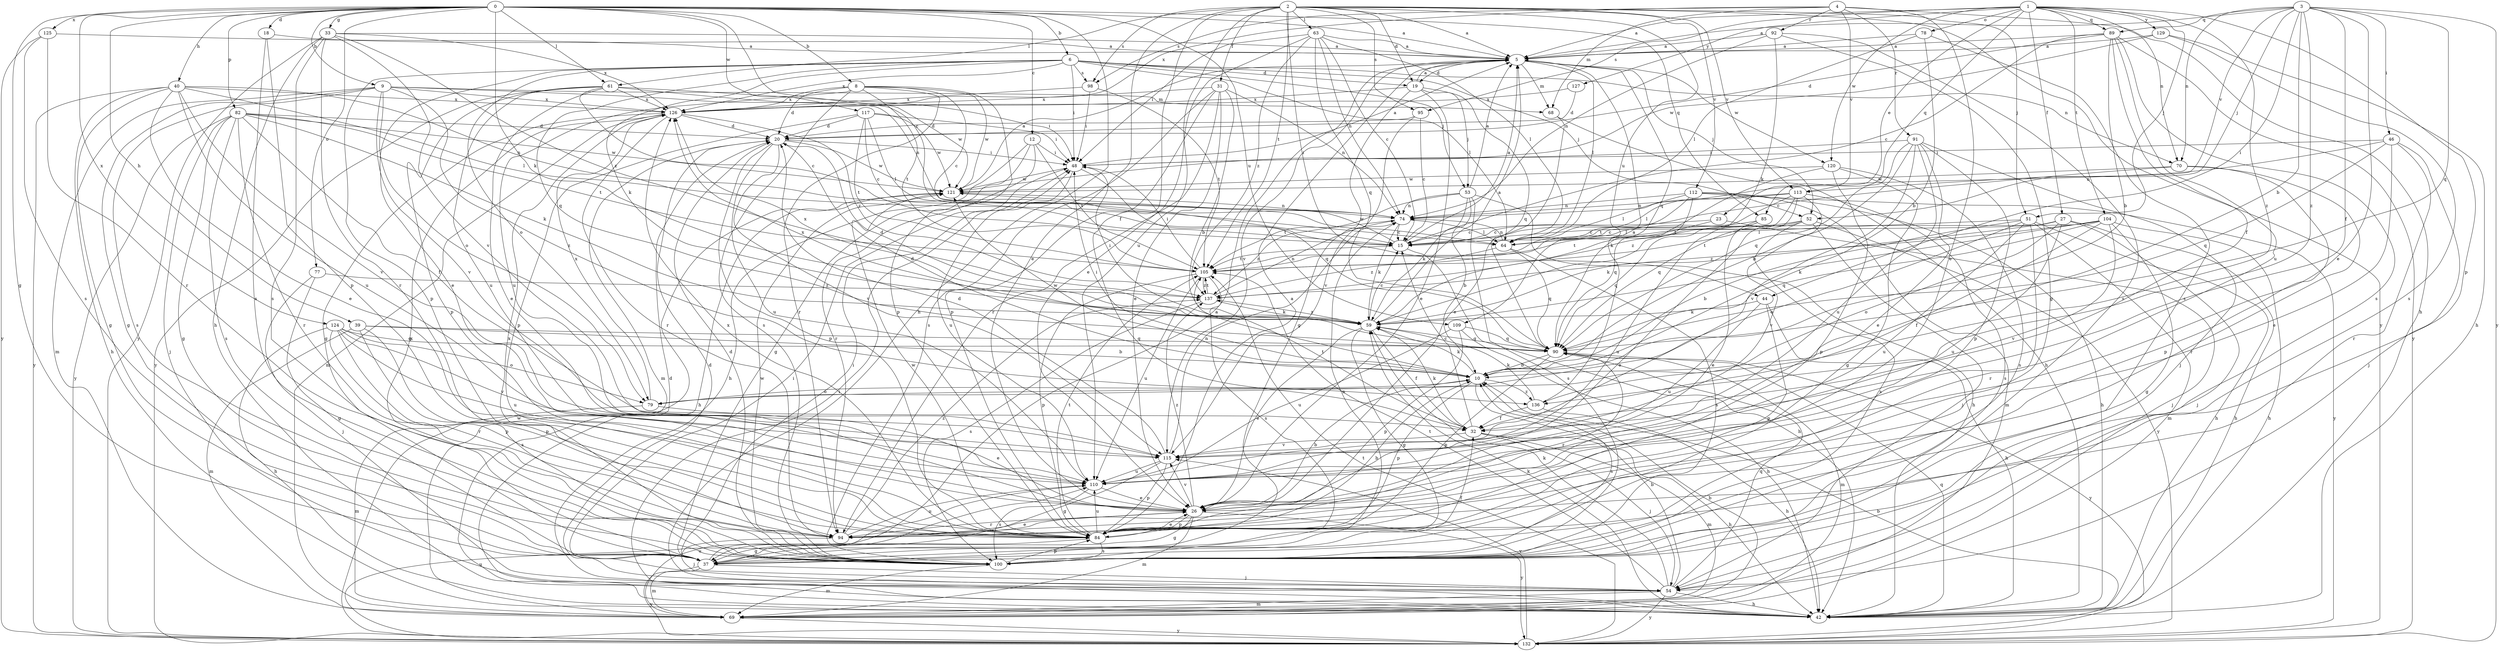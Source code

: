 strict digraph  {
0;
1;
2;
3;
4;
5;
6;
8;
9;
10;
12;
15;
18;
19;
20;
23;
26;
27;
31;
32;
33;
37;
39;
40;
42;
44;
46;
48;
51;
52;
53;
54;
59;
61;
63;
64;
68;
69;
70;
74;
77;
78;
79;
82;
84;
85;
89;
90;
91;
92;
94;
95;
98;
100;
104;
105;
109;
110;
112;
113;
115;
117;
120;
121;
124;
125;
126;
127;
129;
132;
136;
137;
0 -> 5  [label=a];
0 -> 6  [label=b];
0 -> 8  [label=b];
0 -> 9  [label=b];
0 -> 12  [label=c];
0 -> 15  [label=c];
0 -> 18  [label=d];
0 -> 33  [label=g];
0 -> 37  [label=g];
0 -> 39  [label=h];
0 -> 40  [label=h];
0 -> 42  [label=h];
0 -> 59  [label=k];
0 -> 61  [label=l];
0 -> 77  [label=o];
0 -> 82  [label=p];
0 -> 85  [label=q];
0 -> 109  [label=u];
0 -> 117  [label=w];
0 -> 124  [label=x];
0 -> 125  [label=x];
1 -> 5  [label=a];
1 -> 23  [label=e];
1 -> 27  [label=f];
1 -> 51  [label=j];
1 -> 70  [label=n];
1 -> 78  [label=o];
1 -> 84  [label=p];
1 -> 85  [label=q];
1 -> 89  [label=q];
1 -> 95  [label=s];
1 -> 104  [label=t];
1 -> 120  [label=w];
1 -> 127  [label=y];
1 -> 129  [label=y];
1 -> 136  [label=z];
2 -> 5  [label=a];
2 -> 19  [label=d];
2 -> 26  [label=e];
2 -> 31  [label=f];
2 -> 32  [label=f];
2 -> 44  [label=i];
2 -> 51  [label=j];
2 -> 61  [label=l];
2 -> 63  [label=l];
2 -> 95  [label=s];
2 -> 98  [label=s];
2 -> 105  [label=t];
2 -> 109  [label=u];
2 -> 110  [label=u];
2 -> 112  [label=v];
2 -> 113  [label=v];
2 -> 132  [label=y];
3 -> 5  [label=a];
3 -> 10  [label=b];
3 -> 26  [label=e];
3 -> 32  [label=f];
3 -> 44  [label=i];
3 -> 46  [label=i];
3 -> 52  [label=j];
3 -> 70  [label=n];
3 -> 89  [label=q];
3 -> 90  [label=q];
3 -> 113  [label=v];
3 -> 132  [label=y];
3 -> 136  [label=z];
4 -> 26  [label=e];
4 -> 42  [label=h];
4 -> 68  [label=m];
4 -> 91  [label=r];
4 -> 92  [label=r];
4 -> 98  [label=s];
4 -> 113  [label=v];
4 -> 126  [label=x];
5 -> 19  [label=d];
5 -> 52  [label=j];
5 -> 64  [label=l];
5 -> 68  [label=m];
5 -> 90  [label=q];
5 -> 115  [label=v];
5 -> 120  [label=w];
6 -> 19  [label=d];
6 -> 26  [label=e];
6 -> 48  [label=i];
6 -> 52  [label=j];
6 -> 53  [label=j];
6 -> 59  [label=k];
6 -> 64  [label=l];
6 -> 70  [label=n];
6 -> 79  [label=o];
6 -> 84  [label=p];
6 -> 90  [label=q];
6 -> 98  [label=s];
6 -> 126  [label=x];
8 -> 15  [label=c];
8 -> 20  [label=d];
8 -> 84  [label=p];
8 -> 94  [label=r];
8 -> 100  [label=s];
8 -> 105  [label=t];
8 -> 110  [label=u];
8 -> 121  [label=w];
8 -> 126  [label=x];
9 -> 37  [label=g];
9 -> 68  [label=m];
9 -> 69  [label=m];
9 -> 74  [label=n];
9 -> 79  [label=o];
9 -> 100  [label=s];
9 -> 115  [label=v];
9 -> 126  [label=x];
9 -> 136  [label=z];
10 -> 20  [label=d];
10 -> 48  [label=i];
10 -> 59  [label=k];
10 -> 79  [label=o];
10 -> 84  [label=p];
10 -> 100  [label=s];
10 -> 121  [label=w];
10 -> 136  [label=z];
12 -> 37  [label=g];
12 -> 42  [label=h];
12 -> 48  [label=i];
12 -> 94  [label=r];
12 -> 105  [label=t];
15 -> 5  [label=a];
15 -> 42  [label=h];
15 -> 105  [label=t];
15 -> 121  [label=w];
18 -> 5  [label=a];
18 -> 84  [label=p];
18 -> 100  [label=s];
19 -> 5  [label=a];
19 -> 26  [label=e];
19 -> 37  [label=g];
19 -> 53  [label=j];
19 -> 90  [label=q];
19 -> 126  [label=x];
20 -> 48  [label=i];
20 -> 69  [label=m];
20 -> 84  [label=p];
20 -> 110  [label=u];
20 -> 115  [label=v];
20 -> 121  [label=w];
23 -> 15  [label=c];
23 -> 54  [label=j];
23 -> 105  [label=t];
26 -> 10  [label=b];
26 -> 37  [label=g];
26 -> 69  [label=m];
26 -> 84  [label=p];
26 -> 94  [label=r];
26 -> 115  [label=v];
26 -> 132  [label=y];
26 -> 137  [label=z];
27 -> 15  [label=c];
27 -> 42  [label=h];
27 -> 54  [label=j];
27 -> 59  [label=k];
27 -> 79  [label=o];
27 -> 110  [label=u];
31 -> 10  [label=b];
31 -> 26  [label=e];
31 -> 74  [label=n];
31 -> 84  [label=p];
31 -> 94  [label=r];
31 -> 100  [label=s];
31 -> 126  [label=x];
32 -> 15  [label=c];
32 -> 42  [label=h];
32 -> 54  [label=j];
32 -> 59  [label=k];
32 -> 69  [label=m];
32 -> 105  [label=t];
32 -> 115  [label=v];
33 -> 5  [label=a];
33 -> 42  [label=h];
33 -> 94  [label=r];
33 -> 100  [label=s];
33 -> 115  [label=v];
33 -> 126  [label=x];
33 -> 132  [label=y];
33 -> 137  [label=z];
37 -> 5  [label=a];
37 -> 32  [label=f];
37 -> 48  [label=i];
37 -> 54  [label=j];
37 -> 69  [label=m];
37 -> 74  [label=n];
37 -> 126  [label=x];
37 -> 132  [label=y];
39 -> 10  [label=b];
39 -> 69  [label=m];
39 -> 84  [label=p];
39 -> 90  [label=q];
39 -> 100  [label=s];
40 -> 26  [label=e];
40 -> 37  [label=g];
40 -> 42  [label=h];
40 -> 64  [label=l];
40 -> 74  [label=n];
40 -> 110  [label=u];
40 -> 115  [label=v];
40 -> 126  [label=x];
40 -> 132  [label=y];
42 -> 20  [label=d];
42 -> 48  [label=i];
42 -> 59  [label=k];
42 -> 90  [label=q];
44 -> 42  [label=h];
44 -> 59  [label=k];
44 -> 84  [label=p];
44 -> 110  [label=u];
46 -> 26  [label=e];
46 -> 48  [label=i];
46 -> 54  [label=j];
46 -> 74  [label=n];
46 -> 90  [label=q];
46 -> 94  [label=r];
48 -> 5  [label=a];
48 -> 90  [label=q];
48 -> 110  [label=u];
48 -> 121  [label=w];
51 -> 10  [label=b];
51 -> 42  [label=h];
51 -> 64  [label=l];
51 -> 69  [label=m];
51 -> 79  [label=o];
51 -> 94  [label=r];
51 -> 110  [label=u];
52 -> 26  [label=e];
52 -> 54  [label=j];
52 -> 64  [label=l];
52 -> 100  [label=s];
52 -> 105  [label=t];
52 -> 132  [label=y];
53 -> 5  [label=a];
53 -> 10  [label=b];
53 -> 42  [label=h];
53 -> 59  [label=k];
53 -> 74  [label=n];
53 -> 100  [label=s];
53 -> 105  [label=t];
54 -> 10  [label=b];
54 -> 20  [label=d];
54 -> 42  [label=h];
54 -> 48  [label=i];
54 -> 59  [label=k];
54 -> 69  [label=m];
54 -> 90  [label=q];
54 -> 105  [label=t];
54 -> 132  [label=y];
59 -> 5  [label=a];
59 -> 15  [label=c];
59 -> 20  [label=d];
59 -> 26  [label=e];
59 -> 32  [label=f];
59 -> 37  [label=g];
59 -> 48  [label=i];
59 -> 90  [label=q];
59 -> 126  [label=x];
59 -> 137  [label=z];
61 -> 15  [label=c];
61 -> 26  [label=e];
61 -> 48  [label=i];
61 -> 84  [label=p];
61 -> 110  [label=u];
61 -> 121  [label=w];
61 -> 126  [label=x];
61 -> 132  [label=y];
63 -> 5  [label=a];
63 -> 15  [label=c];
63 -> 26  [label=e];
63 -> 48  [label=i];
63 -> 64  [label=l];
63 -> 74  [label=n];
63 -> 90  [label=q];
63 -> 137  [label=z];
64 -> 74  [label=n];
64 -> 90  [label=q];
64 -> 100  [label=s];
64 -> 137  [label=z];
68 -> 26  [label=e];
68 -> 42  [label=h];
69 -> 10  [label=b];
69 -> 110  [label=u];
69 -> 132  [label=y];
70 -> 15  [label=c];
70 -> 84  [label=p];
70 -> 94  [label=r];
70 -> 121  [label=w];
74 -> 15  [label=c];
74 -> 59  [label=k];
74 -> 64  [label=l];
74 -> 137  [label=z];
77 -> 37  [label=g];
77 -> 54  [label=j];
77 -> 137  [label=z];
78 -> 5  [label=a];
78 -> 10  [label=b];
78 -> 64  [label=l];
78 -> 100  [label=s];
79 -> 26  [label=e];
79 -> 69  [label=m];
79 -> 126  [label=x];
82 -> 20  [label=d];
82 -> 32  [label=f];
82 -> 37  [label=g];
82 -> 54  [label=j];
82 -> 59  [label=k];
82 -> 94  [label=r];
82 -> 100  [label=s];
82 -> 105  [label=t];
82 -> 121  [label=w];
82 -> 132  [label=y];
84 -> 5  [label=a];
84 -> 10  [label=b];
84 -> 26  [label=e];
84 -> 37  [label=g];
84 -> 100  [label=s];
84 -> 105  [label=t];
84 -> 110  [label=u];
84 -> 121  [label=w];
84 -> 126  [label=x];
85 -> 15  [label=c];
85 -> 26  [label=e];
85 -> 90  [label=q];
85 -> 110  [label=u];
89 -> 5  [label=a];
89 -> 10  [label=b];
89 -> 15  [label=c];
89 -> 20  [label=d];
89 -> 32  [label=f];
89 -> 100  [label=s];
89 -> 110  [label=u];
89 -> 132  [label=y];
90 -> 10  [label=b];
90 -> 69  [label=m];
90 -> 84  [label=p];
90 -> 94  [label=r];
90 -> 126  [label=x];
90 -> 132  [label=y];
91 -> 10  [label=b];
91 -> 26  [label=e];
91 -> 48  [label=i];
91 -> 54  [label=j];
91 -> 84  [label=p];
91 -> 90  [label=q];
91 -> 110  [label=u];
91 -> 115  [label=v];
92 -> 5  [label=a];
92 -> 37  [label=g];
92 -> 59  [label=k];
92 -> 74  [label=n];
92 -> 100  [label=s];
94 -> 26  [label=e];
94 -> 54  [label=j];
94 -> 110  [label=u];
94 -> 137  [label=z];
95 -> 15  [label=c];
95 -> 20  [label=d];
95 -> 115  [label=v];
98 -> 48  [label=i];
98 -> 105  [label=t];
98 -> 126  [label=x];
100 -> 20  [label=d];
100 -> 69  [label=m];
100 -> 84  [label=p];
100 -> 121  [label=w];
100 -> 126  [label=x];
104 -> 15  [label=c];
104 -> 32  [label=f];
104 -> 37  [label=g];
104 -> 42  [label=h];
104 -> 59  [label=k];
104 -> 90  [label=q];
104 -> 115  [label=v];
104 -> 137  [label=z];
105 -> 48  [label=i];
105 -> 84  [label=p];
105 -> 100  [label=s];
105 -> 110  [label=u];
105 -> 137  [label=z];
109 -> 42  [label=h];
109 -> 84  [label=p];
109 -> 90  [label=q];
109 -> 110  [label=u];
110 -> 26  [label=e];
110 -> 100  [label=s];
112 -> 42  [label=h];
112 -> 64  [label=l];
112 -> 69  [label=m];
112 -> 74  [label=n];
112 -> 90  [label=q];
112 -> 105  [label=t];
112 -> 132  [label=y];
113 -> 64  [label=l];
113 -> 74  [label=n];
113 -> 90  [label=q];
113 -> 100  [label=s];
113 -> 105  [label=t];
113 -> 115  [label=v];
113 -> 137  [label=z];
115 -> 20  [label=d];
115 -> 37  [label=g];
115 -> 74  [label=n];
115 -> 84  [label=p];
115 -> 110  [label=u];
117 -> 15  [label=c];
117 -> 20  [label=d];
117 -> 48  [label=i];
117 -> 64  [label=l];
117 -> 84  [label=p];
117 -> 105  [label=t];
117 -> 121  [label=w];
120 -> 37  [label=g];
120 -> 59  [label=k];
120 -> 84  [label=p];
120 -> 100  [label=s];
120 -> 121  [label=w];
121 -> 5  [label=a];
121 -> 42  [label=h];
121 -> 74  [label=n];
124 -> 42  [label=h];
124 -> 79  [label=o];
124 -> 84  [label=p];
124 -> 90  [label=q];
124 -> 94  [label=r];
124 -> 110  [label=u];
124 -> 115  [label=v];
125 -> 5  [label=a];
125 -> 94  [label=r];
125 -> 100  [label=s];
125 -> 132  [label=y];
126 -> 20  [label=d];
126 -> 37  [label=g];
126 -> 69  [label=m];
126 -> 94  [label=r];
126 -> 137  [label=z];
127 -> 20  [label=d];
127 -> 126  [label=x];
129 -> 5  [label=a];
129 -> 42  [label=h];
129 -> 100  [label=s];
129 -> 121  [label=w];
132 -> 10  [label=b];
132 -> 105  [label=t];
132 -> 110  [label=u];
132 -> 115  [label=v];
132 -> 121  [label=w];
136 -> 5  [label=a];
136 -> 32  [label=f];
136 -> 42  [label=h];
136 -> 59  [label=k];
137 -> 59  [label=k];
137 -> 74  [label=n];
137 -> 100  [label=s];
137 -> 105  [label=t];
}
